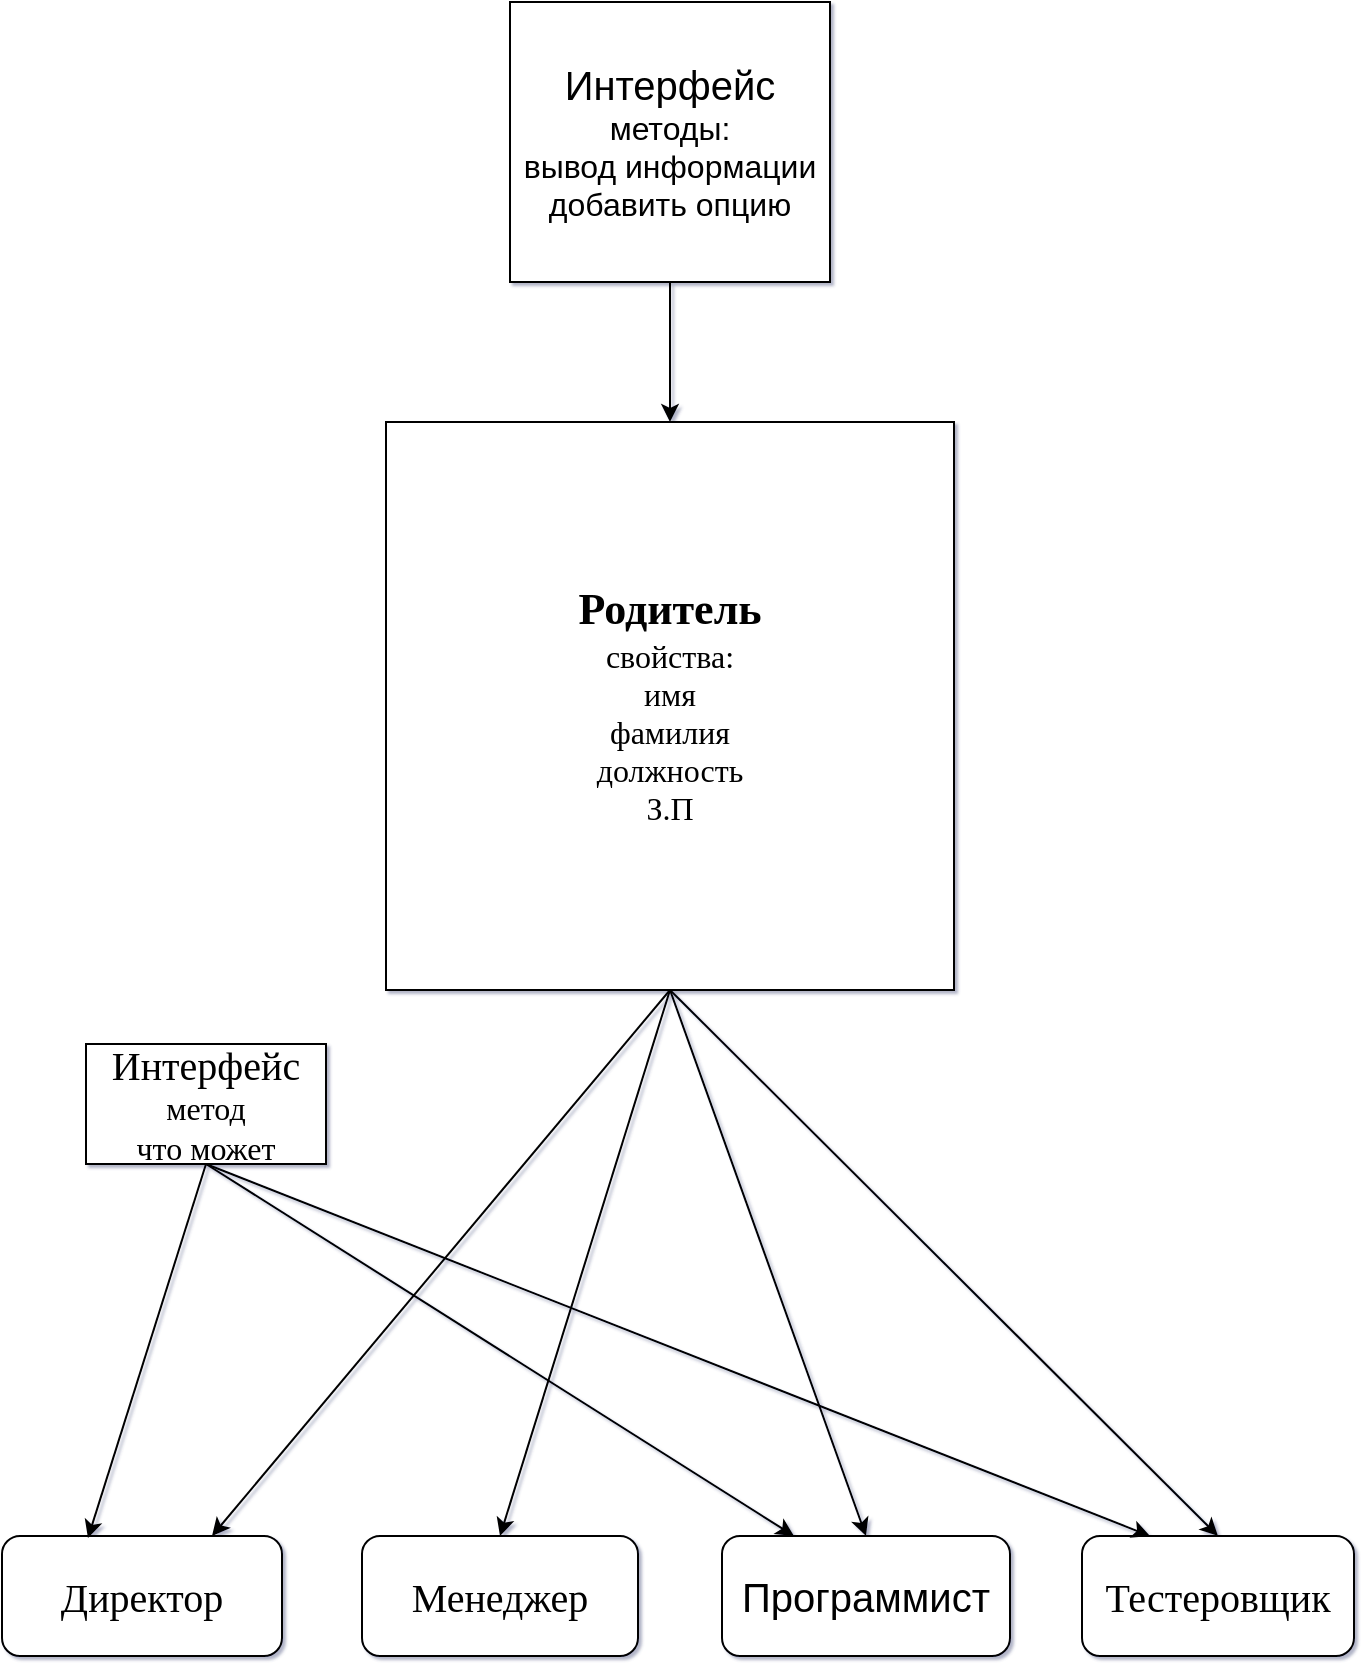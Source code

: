 <mxfile version="13.4.8" type="github"><diagram id="qCywsaxsMGd9T5DsUcFB" name="Page-1"><mxGraphModel dx="946" dy="623" grid="0" gridSize="10" guides="1" tooltips="1" connect="1" arrows="1" fold="1" page="1" pageScale="1" pageWidth="827" pageHeight="1169" background="none" math="0" shadow="1" extFonts="Ubuntu^https://fonts.googleapis.com/css?family=Ubuntu"><root><mxCell id="0"/><mxCell id="1" parent="0"/><mxCell id="LF6qYW-eqLCDd4K2vsVs-1" value="&lt;b style=&quot;font-family: &amp;#34;ubuntu&amp;#34; ; font-size: 22px&quot;&gt;Родитель&lt;/b&gt;&lt;font face=&quot;Ubuntu&quot; style=&quot;font-size: 16px&quot;&gt;&lt;br&gt;свойства:&lt;br&gt;имя&lt;br&gt;фамилия&lt;br&gt;должность&lt;br&gt;З.П&lt;/font&gt;" style="whiteSpace=wrap;html=1;aspect=fixed;" parent="1" vertex="1"><mxGeometry x="272" y="270" width="284" height="284" as="geometry"/></mxCell><mxCell id="LF6qYW-eqLCDd4K2vsVs-4" value="&lt;font style=&quot;font-size: 16px&quot;&gt;&lt;span style=&quot;font-size: 20px&quot;&gt;Интерфейс&lt;/span&gt;&lt;br&gt;&lt;font style=&quot;font-size: 16px&quot;&gt;методы:&lt;br&gt;&lt;/font&gt;вывод информации&lt;br&gt;добавить опцию&lt;br&gt;&lt;/font&gt;" style="rounded=0;whiteSpace=wrap;html=1;" parent="1" vertex="1"><mxGeometry x="334" y="60" width="160" height="140" as="geometry"/></mxCell><mxCell id="LF6qYW-eqLCDd4K2vsVs-5" value="" style="endArrow=classic;html=1;exitX=0.5;exitY=1;exitDx=0;exitDy=0;entryX=0.5;entryY=0;entryDx=0;entryDy=0;" parent="1" source="LF6qYW-eqLCDd4K2vsVs-4" target="LF6qYW-eqLCDd4K2vsVs-1" edge="1"><mxGeometry width="50" height="50" relative="1" as="geometry"><mxPoint x="390" y="350" as="sourcePoint"/><mxPoint x="334" y="60" as="targetPoint"/></mxGeometry></mxCell><mxCell id="LF6qYW-eqLCDd4K2vsVs-7" value="&lt;font face=&quot;Ubuntu&quot; style=&quot;font-size: 20px&quot;&gt;Директор&lt;/font&gt;" style="rounded=1;whiteSpace=wrap;html=1;" parent="1" vertex="1"><mxGeometry x="80" y="827" width="140" height="60" as="geometry"/></mxCell><mxCell id="LF6qYW-eqLCDd4K2vsVs-8" value="&lt;font face=&quot;Ubuntu&quot; style=&quot;font-size: 20px&quot;&gt;Менеджер&lt;/font&gt;" style="rounded=1;whiteSpace=wrap;html=1;" parent="1" vertex="1"><mxGeometry x="260" y="827" width="138" height="60" as="geometry"/></mxCell><mxCell id="LF6qYW-eqLCDd4K2vsVs-9" value="&lt;font face=&quot;Ubuntu&quot; style=&quot;font-size: 20px&quot;&gt;Тестеровщик&lt;/font&gt;" style="rounded=1;whiteSpace=wrap;html=1;" parent="1" vertex="1"><mxGeometry x="620" y="827" width="136" height="60" as="geometry"/></mxCell><mxCell id="LF6qYW-eqLCDd4K2vsVs-10" value="&lt;font style=&quot;font-size: 20px&quot;&gt;Программист&lt;/font&gt;" style="rounded=1;whiteSpace=wrap;html=1;" parent="1" vertex="1"><mxGeometry x="440" y="827" width="144" height="60" as="geometry"/></mxCell><mxCell id="LF6qYW-eqLCDd4K2vsVs-11" value="" style="endArrow=classic;html=1;exitX=0.5;exitY=1;exitDx=0;exitDy=0;entryX=0.75;entryY=0;entryDx=0;entryDy=0;" parent="1" source="LF6qYW-eqLCDd4K2vsVs-1" target="LF6qYW-eqLCDd4K2vsVs-7" edge="1"><mxGeometry width="50" height="50" relative="1" as="geometry"><mxPoint x="316" y="720" as="sourcePoint"/><mxPoint x="366" y="670" as="targetPoint"/><Array as="points"/></mxGeometry></mxCell><mxCell id="LF6qYW-eqLCDd4K2vsVs-12" value="" style="endArrow=classic;html=1;entryX=0.5;entryY=0;entryDx=0;entryDy=0;exitX=0.5;exitY=1;exitDx=0;exitDy=0;" parent="1" source="LF6qYW-eqLCDd4K2vsVs-1" target="LF6qYW-eqLCDd4K2vsVs-8" edge="1"><mxGeometry width="50" height="50" relative="1" as="geometry"><mxPoint x="346" y="550" as="sourcePoint"/><mxPoint x="366" y="670" as="targetPoint"/></mxGeometry></mxCell><mxCell id="LF6qYW-eqLCDd4K2vsVs-13" value="" style="endArrow=classic;html=1;exitX=0.5;exitY=1;exitDx=0;exitDy=0;entryX=0.5;entryY=0;entryDx=0;entryDy=0;" parent="1" source="LF6qYW-eqLCDd4K2vsVs-1" target="LF6qYW-eqLCDd4K2vsVs-10" edge="1"><mxGeometry width="50" height="50" relative="1" as="geometry"><mxPoint x="316" y="720" as="sourcePoint"/><mxPoint x="366" y="670" as="targetPoint"/></mxGeometry></mxCell><mxCell id="LF6qYW-eqLCDd4K2vsVs-14" value="" style="endArrow=classic;html=1;exitX=0.5;exitY=1;exitDx=0;exitDy=0;entryX=0.5;entryY=0;entryDx=0;entryDy=0;" parent="1" source="LF6qYW-eqLCDd4K2vsVs-1" target="LF6qYW-eqLCDd4K2vsVs-9" edge="1"><mxGeometry width="50" height="50" relative="1" as="geometry"><mxPoint x="456" y="590" as="sourcePoint"/><mxPoint x="506" y="540" as="targetPoint"/></mxGeometry></mxCell><mxCell id="LF6qYW-eqLCDd4K2vsVs-28" value="&lt;font face=&quot;Ubuntu&quot;&gt;&lt;font style=&quot;font-size: 20px&quot;&gt;Интерфейс&lt;/font&gt;&lt;br&gt;&lt;span style=&quot;font-size: 16px&quot;&gt;метод&lt;/span&gt;&lt;br&gt;&lt;span style=&quot;font-size: 16px&quot;&gt;что может&lt;/span&gt;&lt;br&gt;&lt;/font&gt;" style="rounded=0;whiteSpace=wrap;html=1;" parent="1" vertex="1"><mxGeometry x="122" y="581" width="120" height="60" as="geometry"/></mxCell><mxCell id="LF6qYW-eqLCDd4K2vsVs-29" value="" style="endArrow=classic;html=1;exitX=0.5;exitY=1;exitDx=0;exitDy=0;entryX=0.307;entryY=0.017;entryDx=0;entryDy=0;entryPerimeter=0;" parent="1" source="LF6qYW-eqLCDd4K2vsVs-28" target="LF6qYW-eqLCDd4K2vsVs-7" edge="1"><mxGeometry width="50" height="50" relative="1" as="geometry"><mxPoint x="361" y="750" as="sourcePoint"/><mxPoint x="411" y="700" as="targetPoint"/></mxGeometry></mxCell><mxCell id="LF6qYW-eqLCDd4K2vsVs-30" value="" style="endArrow=classic;html=1;exitX=0.5;exitY=1;exitDx=0;exitDy=0;entryX=0.25;entryY=0;entryDx=0;entryDy=0;" parent="1" source="LF6qYW-eqLCDd4K2vsVs-28" target="LF6qYW-eqLCDd4K2vsVs-10" edge="1"><mxGeometry width="50" height="50" relative="1" as="geometry"><mxPoint x="361" y="750" as="sourcePoint"/><mxPoint x="411" y="700" as="targetPoint"/></mxGeometry></mxCell><mxCell id="LF6qYW-eqLCDd4K2vsVs-31" value="" style="endArrow=classic;html=1;exitX=0.5;exitY=1;exitDx=0;exitDy=0;entryX=0.25;entryY=0;entryDx=0;entryDy=0;" parent="1" source="LF6qYW-eqLCDd4K2vsVs-28" target="LF6qYW-eqLCDd4K2vsVs-9" edge="1"><mxGeometry width="50" height="50" relative="1" as="geometry"><mxPoint x="122" y="746" as="sourcePoint"/><mxPoint x="294.5" y="827" as="targetPoint"/><Array as="points"/></mxGeometry></mxCell></root></mxGraphModel></diagram></mxfile>